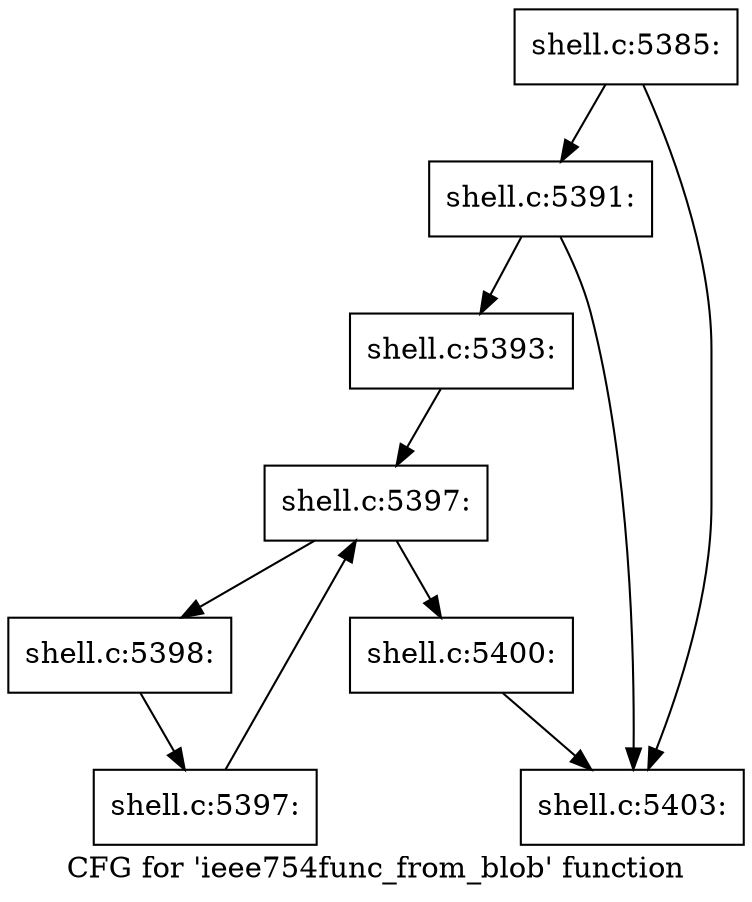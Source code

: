 digraph "CFG for 'ieee754func_from_blob' function" {
	label="CFG for 'ieee754func_from_blob' function";

	Node0x56027682e7e0 [shape=record,label="{shell.c:5385:}"];
	Node0x56027682e7e0 -> Node0x5602768332a0;
	Node0x56027682e7e0 -> Node0x560276833250;
	Node0x5602768332a0 [shape=record,label="{shell.c:5391:}"];
	Node0x5602768332a0 -> Node0x560276833200;
	Node0x5602768332a0 -> Node0x560276833250;
	Node0x560276833200 [shape=record,label="{shell.c:5393:}"];
	Node0x560276833200 -> Node0x560276834c10;
	Node0x560276834c10 [shape=record,label="{shell.c:5397:}"];
	Node0x560276834c10 -> Node0x560276834e30;
	Node0x560276834c10 -> Node0x560276834a60;
	Node0x560276834e30 [shape=record,label="{shell.c:5398:}"];
	Node0x560276834e30 -> Node0x560276834da0;
	Node0x560276834da0 [shape=record,label="{shell.c:5397:}"];
	Node0x560276834da0 -> Node0x560276834c10;
	Node0x560276834a60 [shape=record,label="{shell.c:5400:}"];
	Node0x560276834a60 -> Node0x560276833250;
	Node0x560276833250 [shape=record,label="{shell.c:5403:}"];
}
